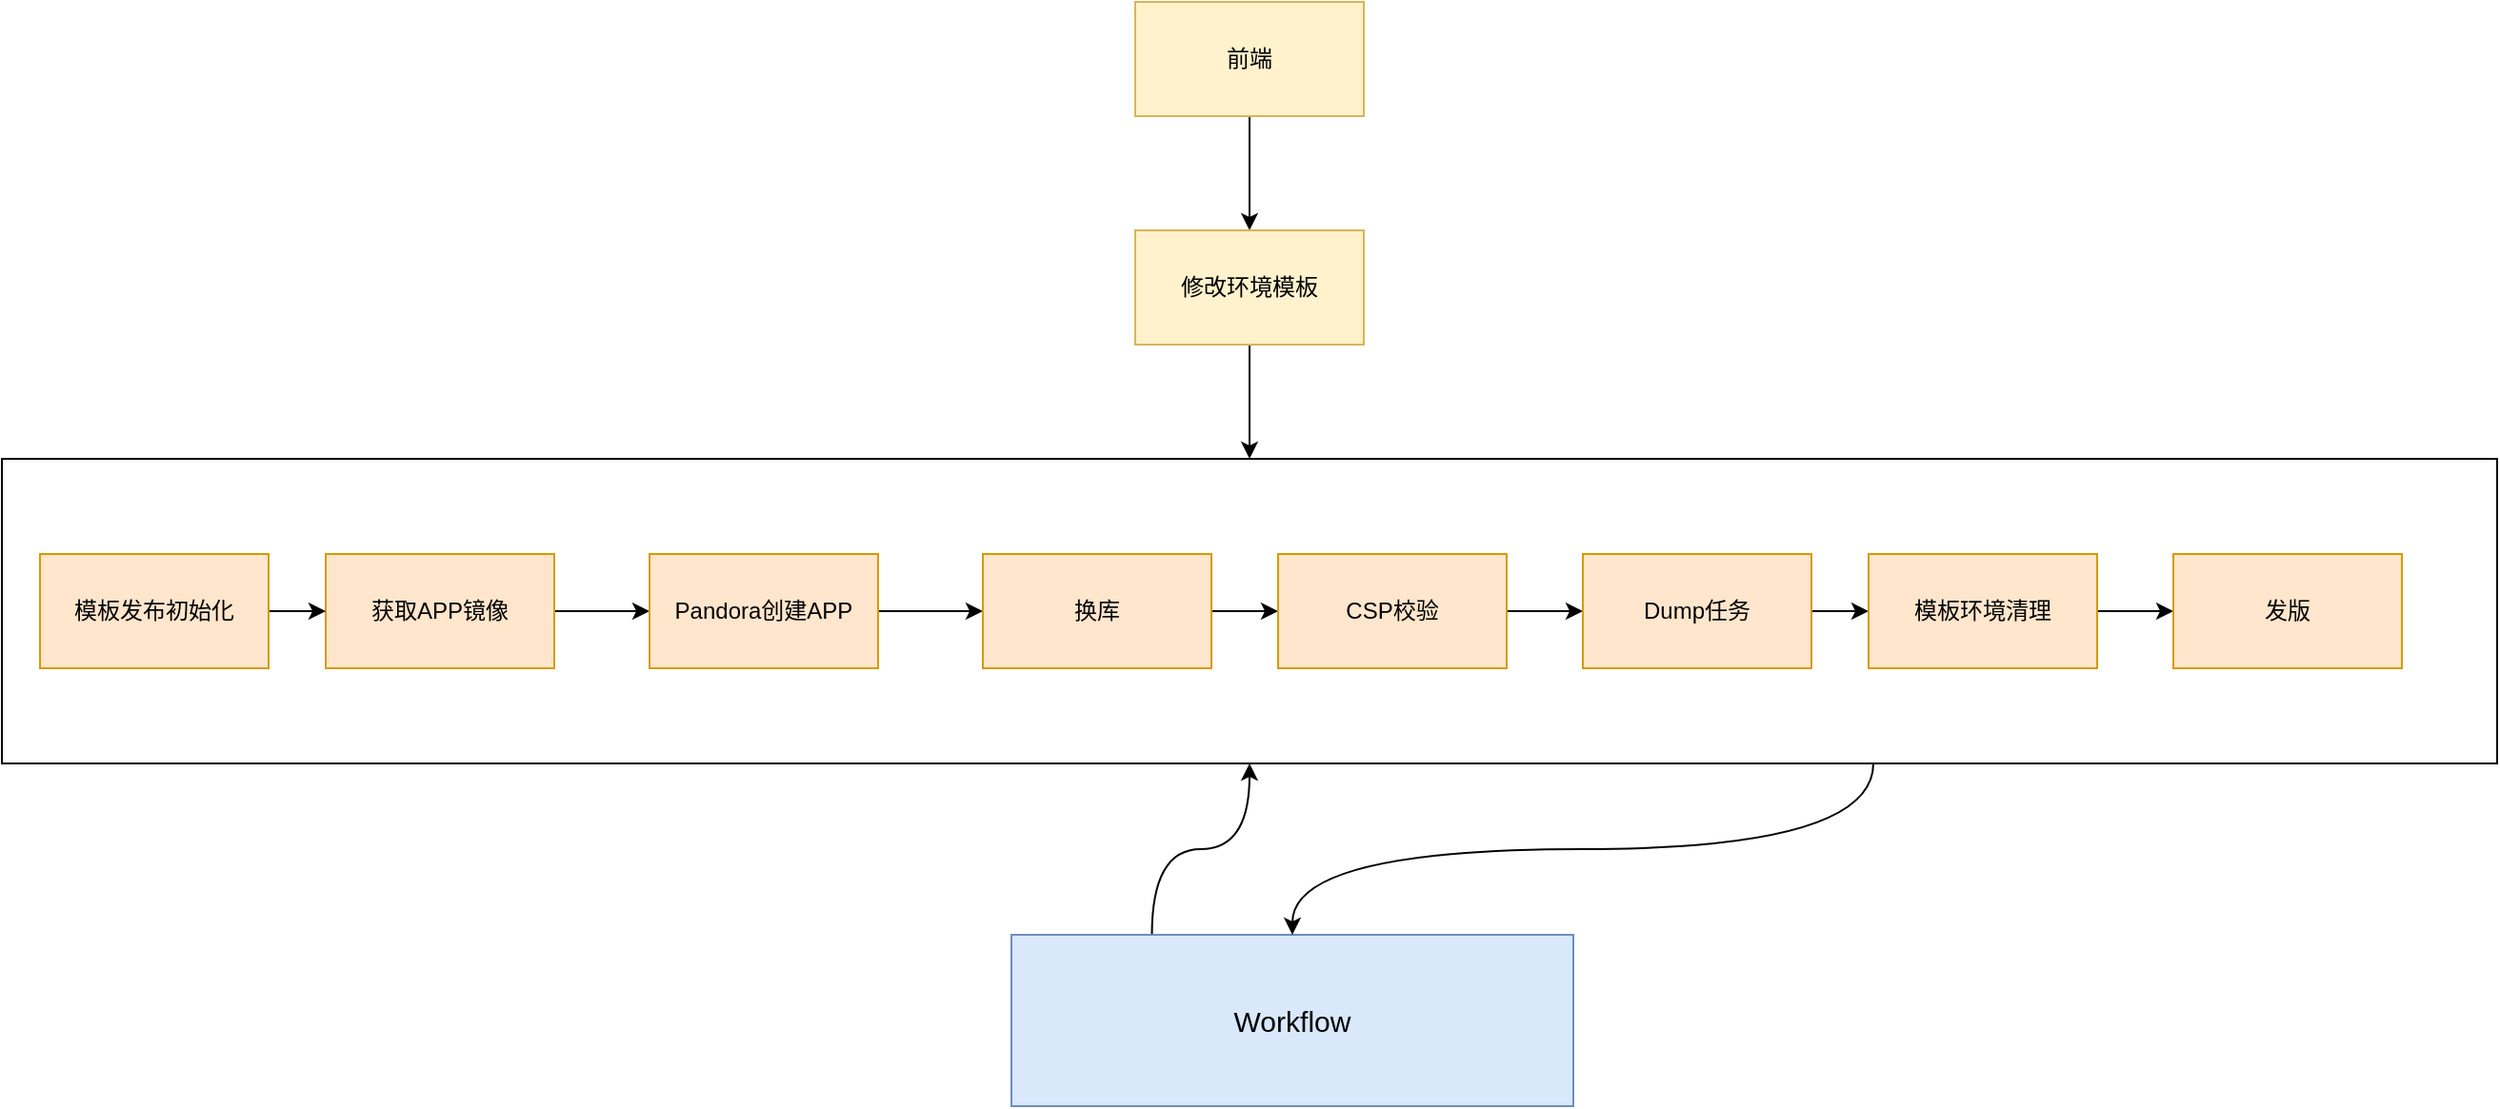 <mxfile version="21.1.9" type="github">
  <diagram name="Page-1" id="Yryssm5vQ5cDBSYDa8HQ">
    <mxGraphModel dx="2585" dy="2033" grid="1" gridSize="10" guides="1" tooltips="1" connect="1" arrows="1" fold="1" page="1" pageScale="1" pageWidth="850" pageHeight="1100" math="0" shadow="0">
      <root>
        <mxCell id="0" />
        <mxCell id="1" parent="0" />
        <mxCell id="QmPXZYWLmJcXy5VNLuwl-33" style="edgeStyle=orthogonalEdgeStyle;rounded=0;orthogonalLoop=1;jettySize=auto;html=1;exitX=0.25;exitY=0;exitDx=0;exitDy=0;curved=1;" edge="1" parent="1" source="QmPXZYWLmJcXy5VNLuwl-1" target="QmPXZYWLmJcXy5VNLuwl-14">
          <mxGeometry relative="1" as="geometry" />
        </mxCell>
        <mxCell id="QmPXZYWLmJcXy5VNLuwl-1" value="&lt;font style=&quot;font-size: 15px;&quot;&gt;Workflow&lt;/font&gt;" style="rounded=0;whiteSpace=wrap;html=1;fillColor=#dae8fc;strokeColor=#6c8ebf;" vertex="1" parent="1">
          <mxGeometry x="440" y="380" width="295" height="90" as="geometry" />
        </mxCell>
        <mxCell id="QmPXZYWLmJcXy5VNLuwl-10" value="" style="edgeStyle=orthogonalEdgeStyle;rounded=0;orthogonalLoop=1;jettySize=auto;html=1;" edge="1" parent="1" source="QmPXZYWLmJcXy5VNLuwl-2" target="QmPXZYWLmJcXy5VNLuwl-4">
          <mxGeometry relative="1" as="geometry" />
        </mxCell>
        <mxCell id="QmPXZYWLmJcXy5VNLuwl-2" value="获取APP镜像" style="rounded=0;whiteSpace=wrap;html=1;fillColor=#ffe6cc;strokeColor=#d79b00;" vertex="1" parent="1">
          <mxGeometry x="80" y="180" width="120" height="60" as="geometry" />
        </mxCell>
        <mxCell id="QmPXZYWLmJcXy5VNLuwl-9" value="" style="edgeStyle=orthogonalEdgeStyle;rounded=0;orthogonalLoop=1;jettySize=auto;html=1;" edge="1" parent="1" source="QmPXZYWLmJcXy5VNLuwl-3" target="QmPXZYWLmJcXy5VNLuwl-2">
          <mxGeometry relative="1" as="geometry" />
        </mxCell>
        <mxCell id="QmPXZYWLmJcXy5VNLuwl-3" value="模板发布初始化" style="rounded=0;whiteSpace=wrap;html=1;fillColor=#ffe6cc;strokeColor=#d79b00;" vertex="1" parent="1">
          <mxGeometry x="-70" y="180" width="120" height="60" as="geometry" />
        </mxCell>
        <mxCell id="QmPXZYWLmJcXy5VNLuwl-11" value="" style="edgeStyle=orthogonalEdgeStyle;rounded=0;orthogonalLoop=1;jettySize=auto;html=1;" edge="1" parent="1" source="QmPXZYWLmJcXy5VNLuwl-4" target="QmPXZYWLmJcXy5VNLuwl-5">
          <mxGeometry relative="1" as="geometry" />
        </mxCell>
        <mxCell id="QmPXZYWLmJcXy5VNLuwl-4" value="Pandora创建APP" style="rounded=0;whiteSpace=wrap;html=1;fillColor=#ffe6cc;strokeColor=#d79b00;" vertex="1" parent="1">
          <mxGeometry x="250" y="180" width="120" height="60" as="geometry" />
        </mxCell>
        <mxCell id="QmPXZYWLmJcXy5VNLuwl-12" value="" style="edgeStyle=orthogonalEdgeStyle;rounded=0;orthogonalLoop=1;jettySize=auto;html=1;" edge="1" parent="1" source="QmPXZYWLmJcXy5VNLuwl-5" target="QmPXZYWLmJcXy5VNLuwl-6">
          <mxGeometry relative="1" as="geometry" />
        </mxCell>
        <mxCell id="QmPXZYWLmJcXy5VNLuwl-5" value="换库" style="rounded=0;whiteSpace=wrap;html=1;fillColor=#ffe6cc;strokeColor=#d79b00;" vertex="1" parent="1">
          <mxGeometry x="425" y="180" width="120" height="60" as="geometry" />
        </mxCell>
        <mxCell id="QmPXZYWLmJcXy5VNLuwl-13" value="" style="edgeStyle=orthogonalEdgeStyle;rounded=0;orthogonalLoop=1;jettySize=auto;html=1;" edge="1" parent="1" source="QmPXZYWLmJcXy5VNLuwl-6" target="QmPXZYWLmJcXy5VNLuwl-7">
          <mxGeometry relative="1" as="geometry" />
        </mxCell>
        <mxCell id="QmPXZYWLmJcXy5VNLuwl-6" value="CSP校验" style="rounded=0;whiteSpace=wrap;html=1;fillColor=#ffe6cc;strokeColor=#d79b00;" vertex="1" parent="1">
          <mxGeometry x="580" y="180" width="120" height="60" as="geometry" />
        </mxCell>
        <mxCell id="QmPXZYWLmJcXy5VNLuwl-23" value="" style="edgeStyle=orthogonalEdgeStyle;rounded=0;orthogonalLoop=1;jettySize=auto;html=1;" edge="1" parent="1" source="QmPXZYWLmJcXy5VNLuwl-7" target="QmPXZYWLmJcXy5VNLuwl-20">
          <mxGeometry relative="1" as="geometry" />
        </mxCell>
        <mxCell id="QmPXZYWLmJcXy5VNLuwl-7" value="Dump任务" style="rounded=0;whiteSpace=wrap;html=1;fillColor=#ffe6cc;strokeColor=#d79b00;" vertex="1" parent="1">
          <mxGeometry x="740" y="180" width="120" height="60" as="geometry" />
        </mxCell>
        <mxCell id="QmPXZYWLmJcXy5VNLuwl-35" style="edgeStyle=orthogonalEdgeStyle;rounded=0;orthogonalLoop=1;jettySize=auto;html=1;exitX=0.75;exitY=1;exitDx=0;exitDy=0;curved=1;" edge="1" parent="1" source="QmPXZYWLmJcXy5VNLuwl-14" target="QmPXZYWLmJcXy5VNLuwl-1">
          <mxGeometry relative="1" as="geometry" />
        </mxCell>
        <mxCell id="QmPXZYWLmJcXy5VNLuwl-14" value="" style="rounded=0;whiteSpace=wrap;html=1;fillColor=none;" vertex="1" parent="1">
          <mxGeometry x="-90" y="130" width="1310" height="160" as="geometry" />
        </mxCell>
        <mxCell id="QmPXZYWLmJcXy5VNLuwl-18" value="" style="edgeStyle=orthogonalEdgeStyle;rounded=0;orthogonalLoop=1;jettySize=auto;html=1;" edge="1" parent="1" source="QmPXZYWLmJcXy5VNLuwl-16" target="QmPXZYWLmJcXy5VNLuwl-17">
          <mxGeometry relative="1" as="geometry" />
        </mxCell>
        <mxCell id="QmPXZYWLmJcXy5VNLuwl-16" value="前端" style="rounded=0;whiteSpace=wrap;html=1;fillColor=#fff2cc;strokeColor=#d6b656;" vertex="1" parent="1">
          <mxGeometry x="505" y="-110" width="120" height="60" as="geometry" />
        </mxCell>
        <mxCell id="QmPXZYWLmJcXy5VNLuwl-19" value="" style="edgeStyle=orthogonalEdgeStyle;rounded=0;orthogonalLoop=1;jettySize=auto;html=1;" edge="1" parent="1" source="QmPXZYWLmJcXy5VNLuwl-17" target="QmPXZYWLmJcXy5VNLuwl-14">
          <mxGeometry relative="1" as="geometry" />
        </mxCell>
        <mxCell id="QmPXZYWLmJcXy5VNLuwl-17" value="修改环境模板" style="rounded=0;whiteSpace=wrap;html=1;fillColor=#fff2cc;strokeColor=#d6b656;" vertex="1" parent="1">
          <mxGeometry x="505" y="10" width="120" height="60" as="geometry" />
        </mxCell>
        <mxCell id="QmPXZYWLmJcXy5VNLuwl-24" value="" style="edgeStyle=orthogonalEdgeStyle;rounded=0;orthogonalLoop=1;jettySize=auto;html=1;" edge="1" parent="1" source="QmPXZYWLmJcXy5VNLuwl-20" target="QmPXZYWLmJcXy5VNLuwl-21">
          <mxGeometry relative="1" as="geometry" />
        </mxCell>
        <mxCell id="QmPXZYWLmJcXy5VNLuwl-20" value="模板环境清理" style="rounded=0;whiteSpace=wrap;html=1;fillColor=#ffe6cc;strokeColor=#d79b00;" vertex="1" parent="1">
          <mxGeometry x="890" y="180" width="120" height="60" as="geometry" />
        </mxCell>
        <mxCell id="QmPXZYWLmJcXy5VNLuwl-21" value="发版" style="rounded=0;whiteSpace=wrap;html=1;fillColor=#ffe6cc;strokeColor=#d79b00;" vertex="1" parent="1">
          <mxGeometry x="1050" y="180" width="120" height="60" as="geometry" />
        </mxCell>
      </root>
    </mxGraphModel>
  </diagram>
</mxfile>
